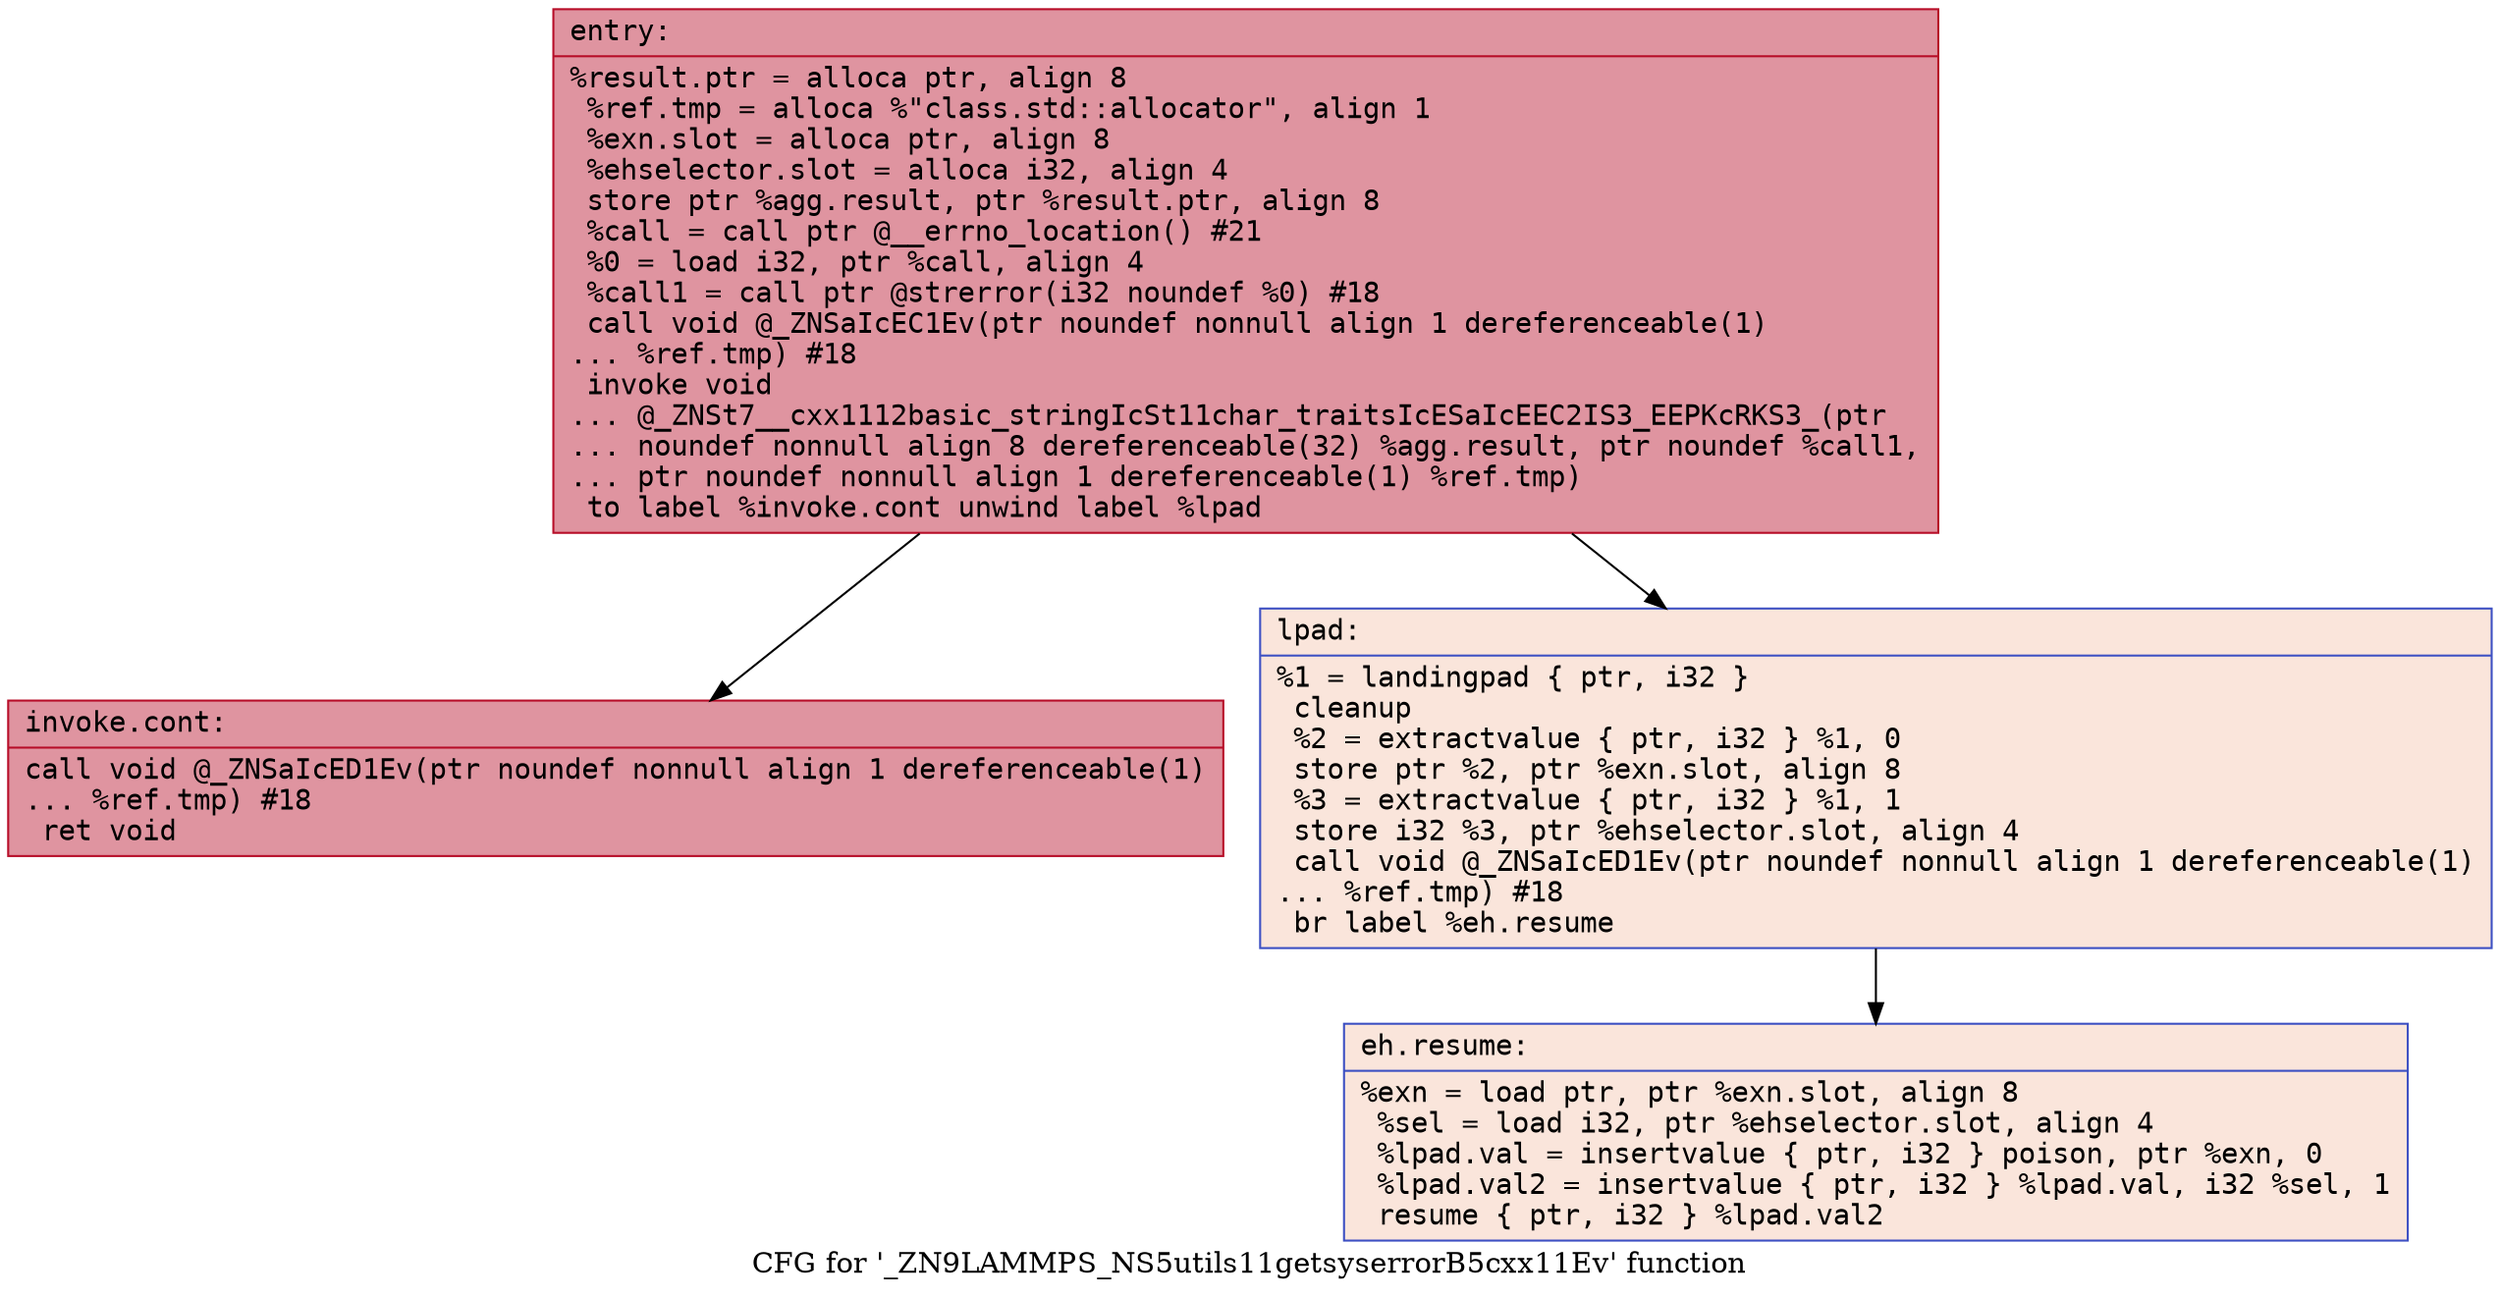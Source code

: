 digraph "CFG for '_ZN9LAMMPS_NS5utils11getsyserrorB5cxx11Ev' function" {
	label="CFG for '_ZN9LAMMPS_NS5utils11getsyserrorB5cxx11Ev' function";

	Node0x5584164d7f90 [shape=record,color="#b70d28ff", style=filled, fillcolor="#b70d2870" fontname="Courier",label="{entry:\l|  %result.ptr = alloca ptr, align 8\l  %ref.tmp = alloca %\"class.std::allocator\", align 1\l  %exn.slot = alloca ptr, align 8\l  %ehselector.slot = alloca i32, align 4\l  store ptr %agg.result, ptr %result.ptr, align 8\l  %call = call ptr @__errno_location() #21\l  %0 = load i32, ptr %call, align 4\l  %call1 = call ptr @strerror(i32 noundef %0) #18\l  call void @_ZNSaIcEC1Ev(ptr noundef nonnull align 1 dereferenceable(1)\l... %ref.tmp) #18\l  invoke void\l... @_ZNSt7__cxx1112basic_stringIcSt11char_traitsIcESaIcEEC2IS3_EEPKcRKS3_(ptr\l... noundef nonnull align 8 dereferenceable(32) %agg.result, ptr noundef %call1,\l... ptr noundef nonnull align 1 dereferenceable(1) %ref.tmp)\l          to label %invoke.cont unwind label %lpad\l}"];
	Node0x5584164d7f90 -> Node0x5584164d8820[tooltip="entry -> invoke.cont\nProbability 100.00%" ];
	Node0x5584164d7f90 -> Node0x5584164d8870[tooltip="entry -> lpad\nProbability 0.00%" ];
	Node0x5584164d8820 [shape=record,color="#b70d28ff", style=filled, fillcolor="#b70d2870" fontname="Courier",label="{invoke.cont:\l|  call void @_ZNSaIcED1Ev(ptr noundef nonnull align 1 dereferenceable(1)\l... %ref.tmp) #18\l  ret void\l}"];
	Node0x5584164d8870 [shape=record,color="#3d50c3ff", style=filled, fillcolor="#f4c5ad70" fontname="Courier",label="{lpad:\l|  %1 = landingpad \{ ptr, i32 \}\l          cleanup\l  %2 = extractvalue \{ ptr, i32 \} %1, 0\l  store ptr %2, ptr %exn.slot, align 8\l  %3 = extractvalue \{ ptr, i32 \} %1, 1\l  store i32 %3, ptr %ehselector.slot, align 4\l  call void @_ZNSaIcED1Ev(ptr noundef nonnull align 1 dereferenceable(1)\l... %ref.tmp) #18\l  br label %eh.resume\l}"];
	Node0x5584164d8870 -> Node0x5584164d8f80[tooltip="lpad -> eh.resume\nProbability 100.00%" ];
	Node0x5584164d8f80 [shape=record,color="#3d50c3ff", style=filled, fillcolor="#f4c5ad70" fontname="Courier",label="{eh.resume:\l|  %exn = load ptr, ptr %exn.slot, align 8\l  %sel = load i32, ptr %ehselector.slot, align 4\l  %lpad.val = insertvalue \{ ptr, i32 \} poison, ptr %exn, 0\l  %lpad.val2 = insertvalue \{ ptr, i32 \} %lpad.val, i32 %sel, 1\l  resume \{ ptr, i32 \} %lpad.val2\l}"];
}
